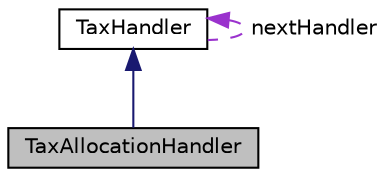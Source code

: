 digraph "TaxAllocationHandler"
{
 // LATEX_PDF_SIZE
  edge [fontname="Helvetica",fontsize="10",labelfontname="Helvetica",labelfontsize="10"];
  node [fontname="Helvetica",fontsize="10",shape=record];
  Node1 [label="TaxAllocationHandler",height=0.2,width=0.4,color="black", fillcolor="grey75", style="filled", fontcolor="black",tooltip=" "];
  Node2 -> Node1 [dir="back",color="midnightblue",fontsize="10",style="solid",fontname="Helvetica"];
  Node2 [label="TaxHandler",height=0.2,width=0.4,color="black", fillcolor="white", style="filled",URL="$classTaxHandler.html",tooltip=" "];
  Node2 -> Node2 [dir="back",color="darkorchid3",fontsize="10",style="dashed",label=" nextHandler" ,fontname="Helvetica"];
}
